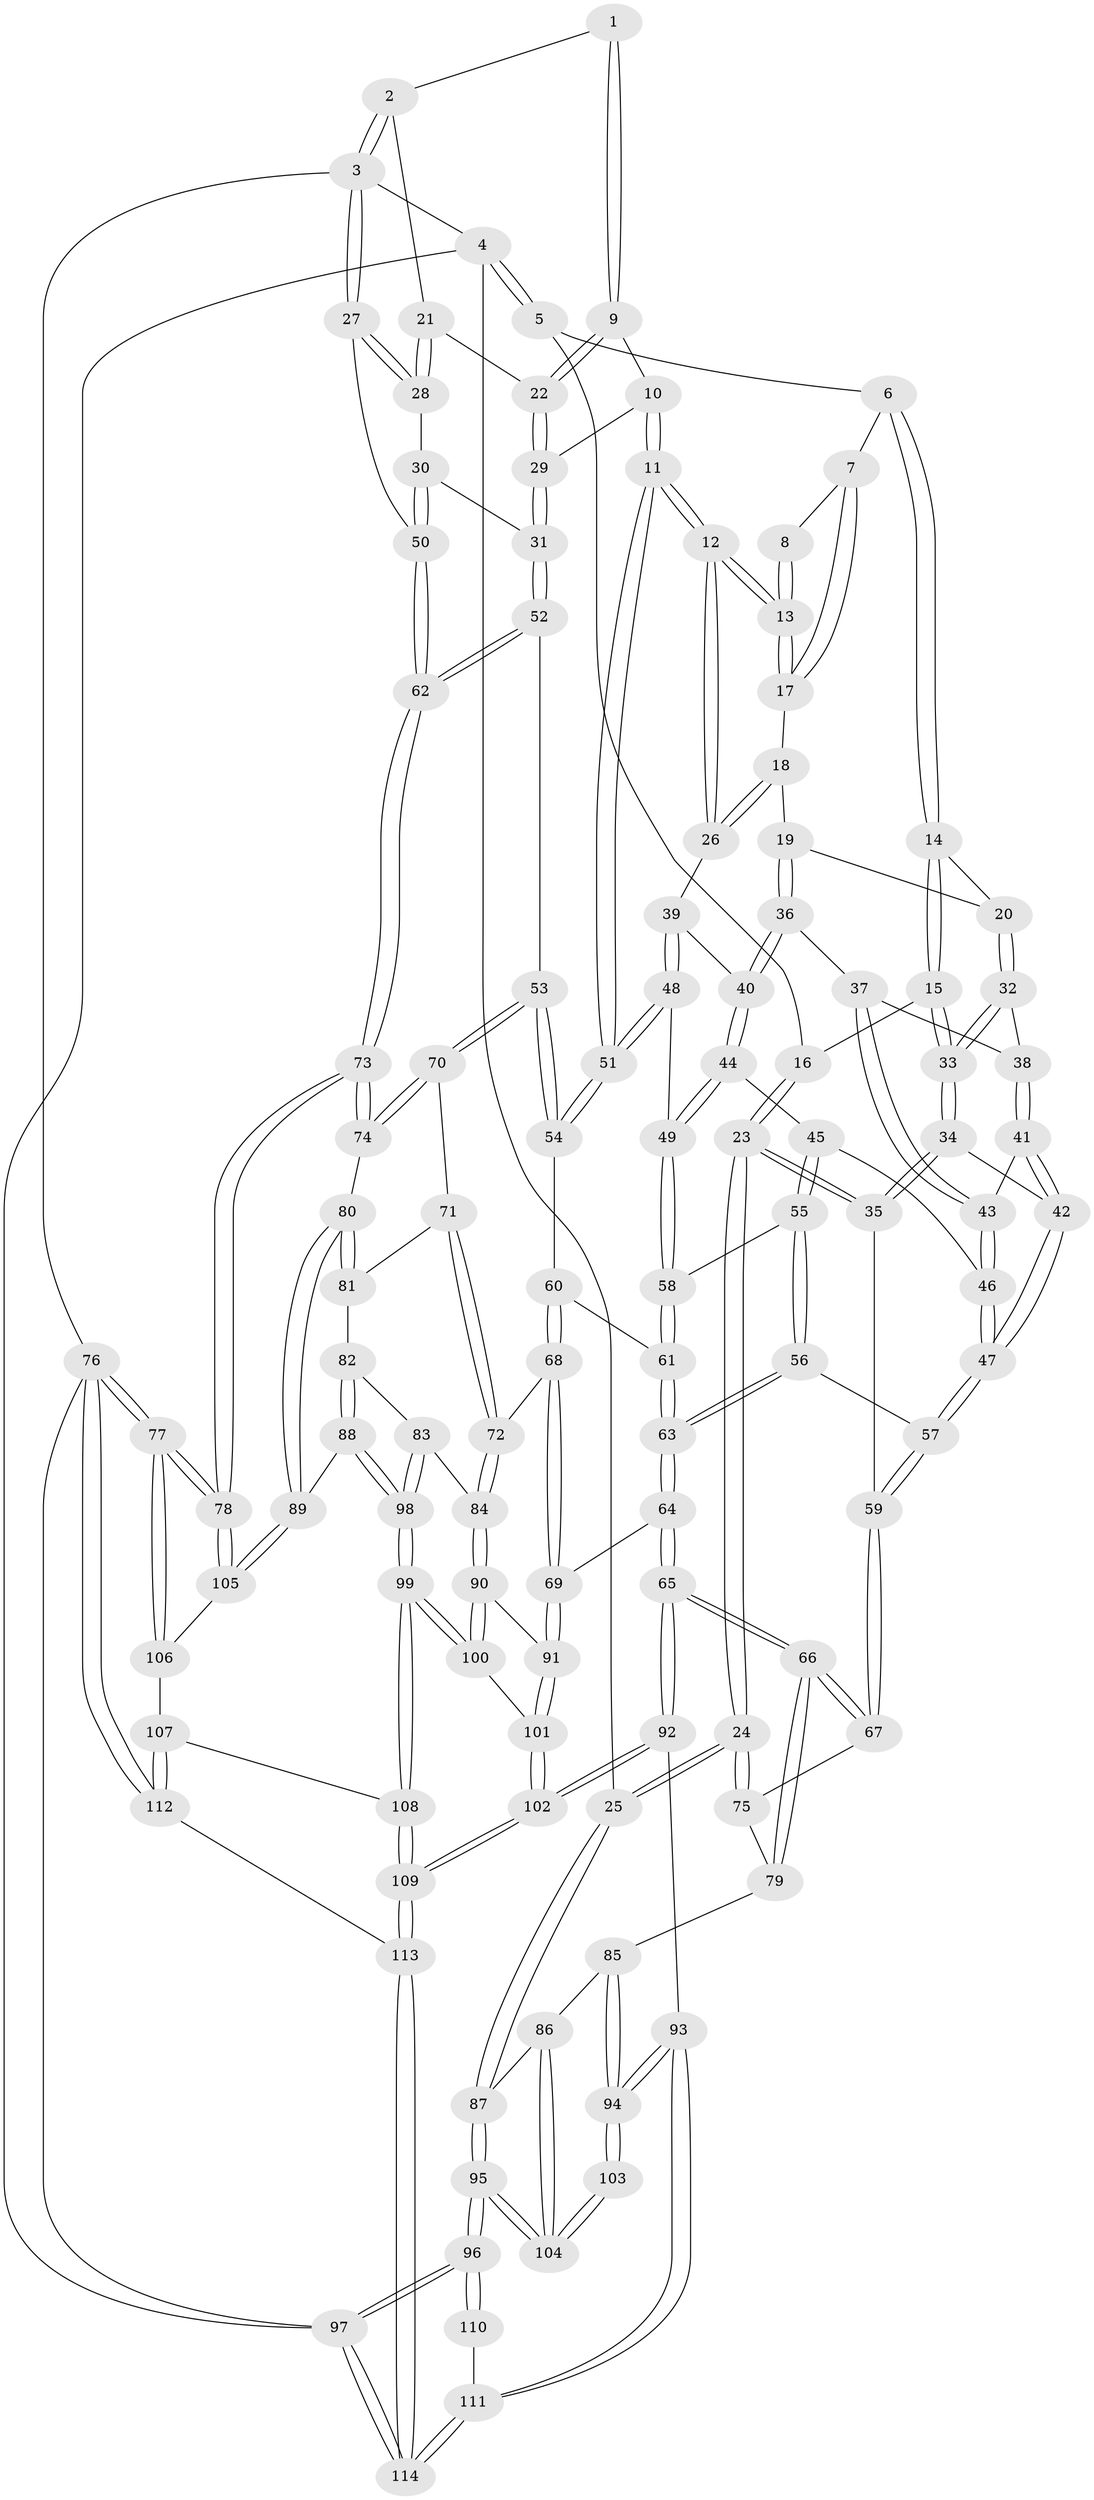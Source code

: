 // coarse degree distribution, {3: 0.12857142857142856, 4: 0.38571428571428573, 6: 0.15714285714285714, 5: 0.3, 2: 0.02857142857142857}
// Generated by graph-tools (version 1.1) at 2025/24/03/03/25 07:24:37]
// undirected, 114 vertices, 282 edges
graph export_dot {
graph [start="1"]
  node [color=gray90,style=filled];
  1 [pos="+0.6661323157079249+0"];
  2 [pos="+1+0"];
  3 [pos="+1+0"];
  4 [pos="+0+0"];
  5 [pos="+0+0"];
  6 [pos="+0.4664095274460428+0"];
  7 [pos="+0.47956791474108296+0"];
  8 [pos="+0.6409889347764651+0"];
  9 [pos="+0.7569812088223451+0.017112410979192316"];
  10 [pos="+0.7388843631072388+0.08325834328128381"];
  11 [pos="+0.6534753838139907+0.28139367362400597"];
  12 [pos="+0.6364020290276682+0.27231972982165625"];
  13 [pos="+0.5968131151098547+0.15703166898041526"];
  14 [pos="+0.3492683299708082+0.036425889526406005"];
  15 [pos="+0.2141438311652245+0.13208250364555388"];
  16 [pos="+0.13648332677880134+0.06082353226962211"];
  17 [pos="+0.48794965039052113+0.08361841156543069"];
  18 [pos="+0.4814090960859264+0.11899694302283298"];
  19 [pos="+0.4383259858498846+0.1738768266785"];
  20 [pos="+0.3602687654252947+0.16221872844937255"];
  21 [pos="+0.8861400055889875+0.10009325590306971"];
  22 [pos="+0.8830266671537471+0.10011931994290474"];
  23 [pos="+0+0.3772466937277034"];
  24 [pos="+0+0.4057937256070595"];
  25 [pos="+0+0.4061361672546698"];
  26 [pos="+0.5950729575781282+0.26335640821108713"];
  27 [pos="+1+0.08281147380097817"];
  28 [pos="+1+0.1266120911506431"];
  29 [pos="+0.854761131753509+0.2767853722288466"];
  30 [pos="+0.8985595872349152+0.2824197558211305"];
  31 [pos="+0.8545749786183012+0.3004344229511644"];
  32 [pos="+0.29934647361882655+0.2227859525373896"];
  33 [pos="+0.23752303139236716+0.2372975904602816"];
  34 [pos="+0.21582060772766373+0.27535659096439236"];
  35 [pos="+0+0.3713456453587062"];
  36 [pos="+0.4534959129345897+0.267394889995177"];
  37 [pos="+0.4272811601804925+0.27135450694357577"];
  38 [pos="+0.33674083032095253+0.24024678180798356"];
  39 [pos="+0.4774085684849723+0.2739203674366775"];
  40 [pos="+0.46191864442288016+0.272432964384674"];
  41 [pos="+0.36390335228199766+0.32107992644408007"];
  42 [pos="+0.26897868646203676+0.3347021695370053"];
  43 [pos="+0.38065921275826187+0.32295041865801466"];
  44 [pos="+0.44252563531455513+0.3578014457595248"];
  45 [pos="+0.4306939230951072+0.36880336920944423"];
  46 [pos="+0.38481986620426467+0.3548156395845913"];
  47 [pos="+0.31647615215561975+0.42961312125013634"];
  48 [pos="+0.501920176442295+0.3829776789877641"];
  49 [pos="+0.49612026924412217+0.3881532839411362"];
  50 [pos="+1+0.36706554578121003"];
  51 [pos="+0.6800470728339841+0.328330582764387"];
  52 [pos="+0.822602428122027+0.3469452884014031"];
  53 [pos="+0.7529165804341579+0.38867698783157856"];
  54 [pos="+0.7163997618575154+0.3717241374281258"];
  55 [pos="+0.41893460295268836+0.4453649319027182"];
  56 [pos="+0.3820473570386885+0.47061694856039654"];
  57 [pos="+0.3188520473638497+0.44359115865668436"];
  58 [pos="+0.48448766127267245+0.4383052789652936"];
  59 [pos="+0.258074575739316+0.491363118021101"];
  60 [pos="+0.5626390828136955+0.4831192157346837"];
  61 [pos="+0.540570488191548+0.47816198128755943"];
  62 [pos="+1+0.46797217259399143"];
  63 [pos="+0.4139760748319624+0.5557979413001481"];
  64 [pos="+0.41660236133379874+0.6324306603638131"];
  65 [pos="+0.3193068139298647+0.7122629929702079"];
  66 [pos="+0.26937496405549377+0.6562851183201942"];
  67 [pos="+0.24529425681461595+0.5857011970689373"];
  68 [pos="+0.5587583507425885+0.618368586540797"];
  69 [pos="+0.528108751279249+0.6384781500545998"];
  70 [pos="+0.7697329946253314+0.45037257601417013"];
  71 [pos="+0.6508853118672274+0.6150248504514512"];
  72 [pos="+0.6028522806725342+0.6219025789773637"];
  73 [pos="+1+0.5793524052490324"];
  74 [pos="+0.893723190585861+0.6093123138034069"];
  75 [pos="+0.06847081343937043+0.5330018864181202"];
  76 [pos="+1+1"];
  77 [pos="+1+1"];
  78 [pos="+1+0.987752426605978"];
  79 [pos="+0.15607201918055988+0.6519530926975681"];
  80 [pos="+0.8589257612122826+0.6705712385109546"];
  81 [pos="+0.6581409827898341+0.6230159987658325"];
  82 [pos="+0.6717967584904471+0.6529414322213158"];
  83 [pos="+0.683757554827473+0.7087658191169077"];
  84 [pos="+0.6342793471811328+0.7206867237912579"];
  85 [pos="+0.112053713701474+0.6782314922641569"];
  86 [pos="+0.041417018452843526+0.6874681457387262"];
  87 [pos="+0+0.5455181152696592"];
  88 [pos="+0.8199416024253695+0.7108497825212088"];
  89 [pos="+0.8490809107196933+0.6970462899964934"];
  90 [pos="+0.6192912284163506+0.7419564875356643"];
  91 [pos="+0.5477717685638807+0.7167342168074919"];
  92 [pos="+0.3048934567417132+0.850948594366028"];
  93 [pos="+0.2859405357658764+0.8507492331056157"];
  94 [pos="+0.22345760832080905+0.8405298661336844"];
  95 [pos="+0+0.7660076891794075"];
  96 [pos="+0+1"];
  97 [pos="+0+1"];
  98 [pos="+0.7367777054926619+0.7604851475906537"];
  99 [pos="+0.6969205751183071+0.8292634806842266"];
  100 [pos="+0.643519162914161+0.8050232358881724"];
  101 [pos="+0.5198626046521196+0.8209697788001183"];
  102 [pos="+0.3811692219590149+0.9511277328644553"];
  103 [pos="+0.12672819700427546+0.8356049974808432"];
  104 [pos="+0.10698204143380019+0.8179366023282807"];
  105 [pos="+0.875069805846146+0.7655062008061021"];
  106 [pos="+0.8577917533873511+0.8782658181001401"];
  107 [pos="+0.7653580549996083+0.9134484280507538"];
  108 [pos="+0.7078873325543191+0.8842353910895342"];
  109 [pos="+0.4275322914881999+1"];
  110 [pos="+0.10137222364461328+0.8585549943797159"];
  111 [pos="+0.017880795935751086+1"];
  112 [pos="+0.85566493532002+1"];
  113 [pos="+0.42788048687560637+1"];
  114 [pos="+0+1"];
  1 -- 2;
  1 -- 9;
  1 -- 9;
  2 -- 3;
  2 -- 3;
  2 -- 21;
  3 -- 4;
  3 -- 27;
  3 -- 27;
  3 -- 76;
  4 -- 5;
  4 -- 5;
  4 -- 25;
  4 -- 97;
  5 -- 6;
  5 -- 16;
  6 -- 7;
  6 -- 14;
  6 -- 14;
  7 -- 8;
  7 -- 17;
  7 -- 17;
  8 -- 13;
  8 -- 13;
  9 -- 10;
  9 -- 22;
  9 -- 22;
  10 -- 11;
  10 -- 11;
  10 -- 29;
  11 -- 12;
  11 -- 12;
  11 -- 51;
  11 -- 51;
  12 -- 13;
  12 -- 13;
  12 -- 26;
  12 -- 26;
  13 -- 17;
  13 -- 17;
  14 -- 15;
  14 -- 15;
  14 -- 20;
  15 -- 16;
  15 -- 33;
  15 -- 33;
  16 -- 23;
  16 -- 23;
  17 -- 18;
  18 -- 19;
  18 -- 26;
  18 -- 26;
  19 -- 20;
  19 -- 36;
  19 -- 36;
  20 -- 32;
  20 -- 32;
  21 -- 22;
  21 -- 28;
  21 -- 28;
  22 -- 29;
  22 -- 29;
  23 -- 24;
  23 -- 24;
  23 -- 35;
  23 -- 35;
  24 -- 25;
  24 -- 25;
  24 -- 75;
  24 -- 75;
  25 -- 87;
  25 -- 87;
  26 -- 39;
  27 -- 28;
  27 -- 28;
  27 -- 50;
  28 -- 30;
  29 -- 31;
  29 -- 31;
  30 -- 31;
  30 -- 50;
  30 -- 50;
  31 -- 52;
  31 -- 52;
  32 -- 33;
  32 -- 33;
  32 -- 38;
  33 -- 34;
  33 -- 34;
  34 -- 35;
  34 -- 35;
  34 -- 42;
  35 -- 59;
  36 -- 37;
  36 -- 40;
  36 -- 40;
  37 -- 38;
  37 -- 43;
  37 -- 43;
  38 -- 41;
  38 -- 41;
  39 -- 40;
  39 -- 48;
  39 -- 48;
  40 -- 44;
  40 -- 44;
  41 -- 42;
  41 -- 42;
  41 -- 43;
  42 -- 47;
  42 -- 47;
  43 -- 46;
  43 -- 46;
  44 -- 45;
  44 -- 49;
  44 -- 49;
  45 -- 46;
  45 -- 55;
  45 -- 55;
  46 -- 47;
  46 -- 47;
  47 -- 57;
  47 -- 57;
  48 -- 49;
  48 -- 51;
  48 -- 51;
  49 -- 58;
  49 -- 58;
  50 -- 62;
  50 -- 62;
  51 -- 54;
  51 -- 54;
  52 -- 53;
  52 -- 62;
  52 -- 62;
  53 -- 54;
  53 -- 54;
  53 -- 70;
  53 -- 70;
  54 -- 60;
  55 -- 56;
  55 -- 56;
  55 -- 58;
  56 -- 57;
  56 -- 63;
  56 -- 63;
  57 -- 59;
  57 -- 59;
  58 -- 61;
  58 -- 61;
  59 -- 67;
  59 -- 67;
  60 -- 61;
  60 -- 68;
  60 -- 68;
  61 -- 63;
  61 -- 63;
  62 -- 73;
  62 -- 73;
  63 -- 64;
  63 -- 64;
  64 -- 65;
  64 -- 65;
  64 -- 69;
  65 -- 66;
  65 -- 66;
  65 -- 92;
  65 -- 92;
  66 -- 67;
  66 -- 67;
  66 -- 79;
  66 -- 79;
  67 -- 75;
  68 -- 69;
  68 -- 69;
  68 -- 72;
  69 -- 91;
  69 -- 91;
  70 -- 71;
  70 -- 74;
  70 -- 74;
  71 -- 72;
  71 -- 72;
  71 -- 81;
  72 -- 84;
  72 -- 84;
  73 -- 74;
  73 -- 74;
  73 -- 78;
  73 -- 78;
  74 -- 80;
  75 -- 79;
  76 -- 77;
  76 -- 77;
  76 -- 112;
  76 -- 112;
  76 -- 97;
  77 -- 78;
  77 -- 78;
  77 -- 106;
  77 -- 106;
  78 -- 105;
  78 -- 105;
  79 -- 85;
  80 -- 81;
  80 -- 81;
  80 -- 89;
  80 -- 89;
  81 -- 82;
  82 -- 83;
  82 -- 88;
  82 -- 88;
  83 -- 84;
  83 -- 98;
  83 -- 98;
  84 -- 90;
  84 -- 90;
  85 -- 86;
  85 -- 94;
  85 -- 94;
  86 -- 87;
  86 -- 104;
  86 -- 104;
  87 -- 95;
  87 -- 95;
  88 -- 89;
  88 -- 98;
  88 -- 98;
  89 -- 105;
  89 -- 105;
  90 -- 91;
  90 -- 100;
  90 -- 100;
  91 -- 101;
  91 -- 101;
  92 -- 93;
  92 -- 102;
  92 -- 102;
  93 -- 94;
  93 -- 94;
  93 -- 111;
  93 -- 111;
  94 -- 103;
  94 -- 103;
  95 -- 96;
  95 -- 96;
  95 -- 104;
  95 -- 104;
  96 -- 97;
  96 -- 97;
  96 -- 110;
  96 -- 110;
  97 -- 114;
  97 -- 114;
  98 -- 99;
  98 -- 99;
  99 -- 100;
  99 -- 100;
  99 -- 108;
  99 -- 108;
  100 -- 101;
  101 -- 102;
  101 -- 102;
  102 -- 109;
  102 -- 109;
  103 -- 104;
  103 -- 104;
  105 -- 106;
  106 -- 107;
  107 -- 108;
  107 -- 112;
  107 -- 112;
  108 -- 109;
  108 -- 109;
  109 -- 113;
  109 -- 113;
  110 -- 111;
  111 -- 114;
  111 -- 114;
  112 -- 113;
  113 -- 114;
  113 -- 114;
}
